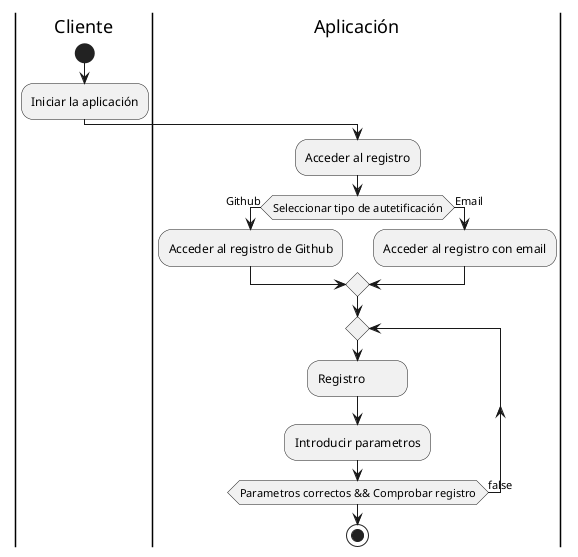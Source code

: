 @startuml
'https://plantuml.com/activity-diagram-beta

'Crear una cuenta

skinparam defaultFontName consolas
skinparam minClassWidth 100
skinparam conditionStyle inside

|Cliente|

  start
  :Iniciar la aplicación;

  |Aplicación|
  :Acceder al registro;
  if (Seleccionar tipo de autetificación) then (Github)
    :Acceder al registro de Github;
  else (Email)
    :Acceder al registro con email;
  endif

|Aplicación|

  repeat
    :Registro;
    :Introducir parametros;
  repeat while (Parametros correctos && Comprobar registro) is (false)

  stop

@enduml
